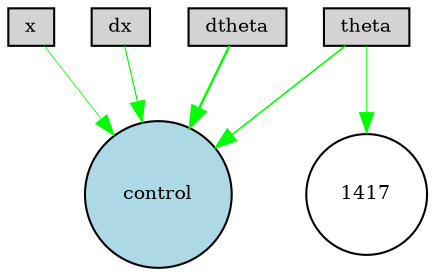 digraph {
	node [fontsize=9 height=0.2 shape=circle width=0.2]
	x [fillcolor=lightgray shape=box style=filled]
	dx [fillcolor=lightgray shape=box style=filled]
	theta [fillcolor=lightgray shape=box style=filled]
	dtheta [fillcolor=lightgray shape=box style=filled]
	control [fillcolor=lightblue style=filled]
	1417 [fillcolor=white style=filled]
	dtheta -> control [color=green penwidth=1.1487636008055615 style=solid]
	dx -> control [color=green penwidth=0.5617389580189986 style=solid]
	theta -> control [color=green penwidth=0.751759704724925 style=solid]
	x -> control [color=green penwidth=0.38076754548733227 style=solid]
	theta -> 1417 [color=green penwidth=0.3906741164129036 style=solid]
}
